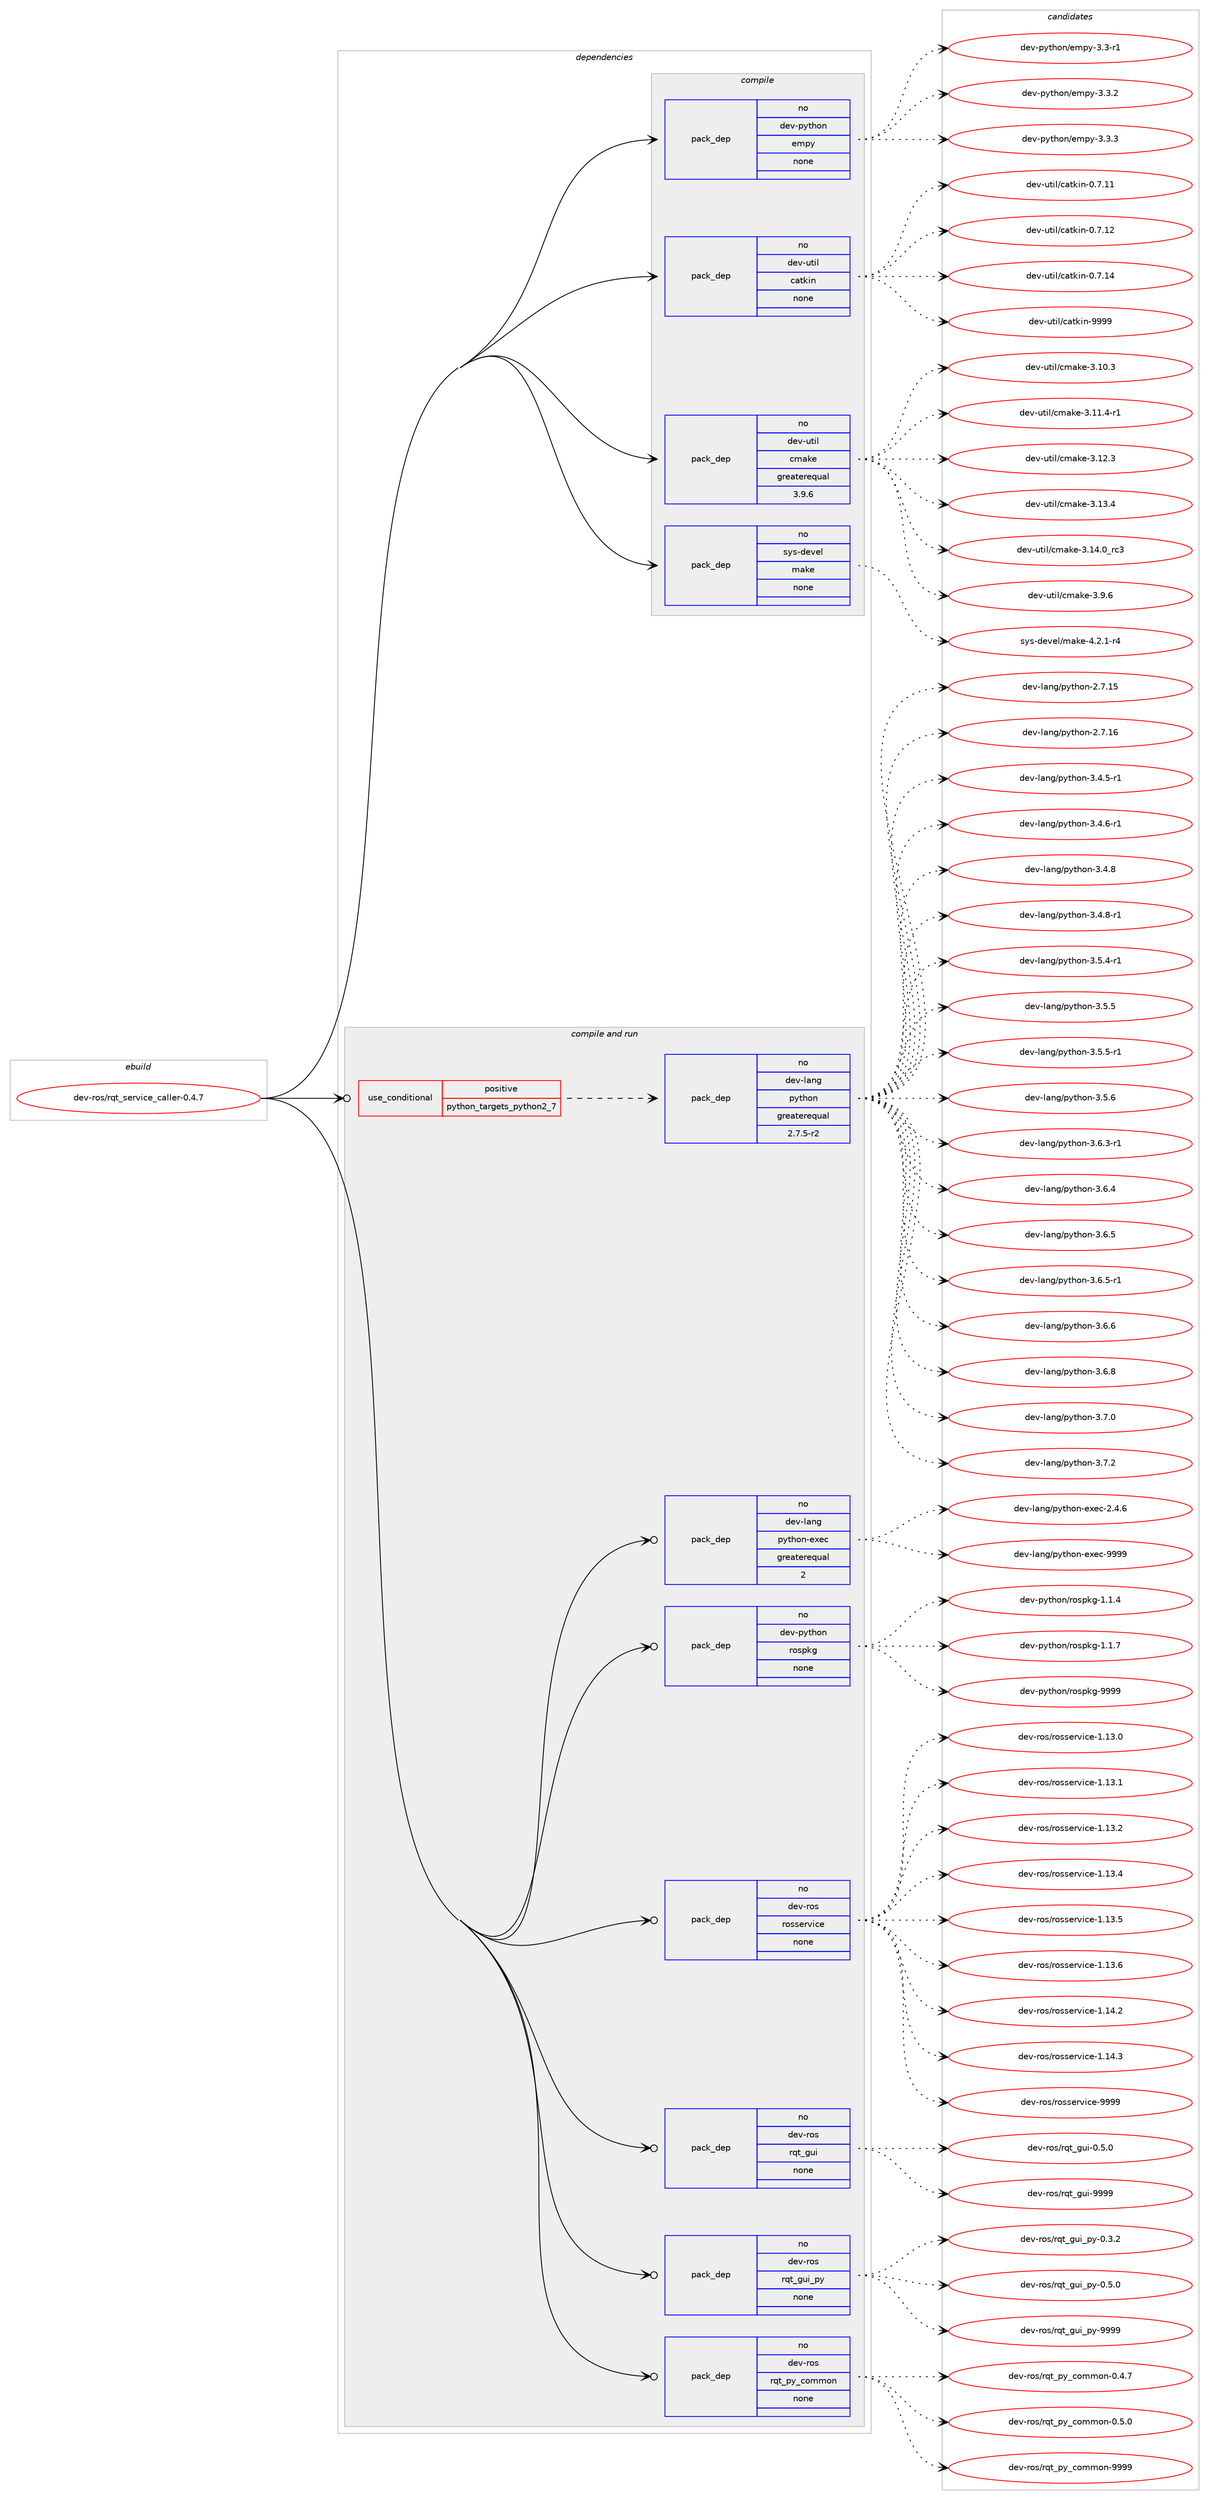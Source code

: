 digraph prolog {

# *************
# Graph options
# *************

newrank=true;
concentrate=true;
compound=true;
graph [rankdir=LR,fontname=Helvetica,fontsize=10,ranksep=1.5];#, ranksep=2.5, nodesep=0.2];
edge  [arrowhead=vee];
node  [fontname=Helvetica,fontsize=10];

# **********
# The ebuild
# **********

subgraph cluster_leftcol {
color=gray;
rank=same;
label=<<i>ebuild</i>>;
id [label="dev-ros/rqt_service_caller-0.4.7", color=red, width=4, href="../dev-ros/rqt_service_caller-0.4.7.svg"];
}

# ****************
# The dependencies
# ****************

subgraph cluster_midcol {
color=gray;
label=<<i>dependencies</i>>;
subgraph cluster_compile {
fillcolor="#eeeeee";
style=filled;
label=<<i>compile</i>>;
subgraph pack1056174 {
dependency1470115 [label=<<TABLE BORDER="0" CELLBORDER="1" CELLSPACING="0" CELLPADDING="4" WIDTH="220"><TR><TD ROWSPAN="6" CELLPADDING="30">pack_dep</TD></TR><TR><TD WIDTH="110">no</TD></TR><TR><TD>dev-python</TD></TR><TR><TD>empy</TD></TR><TR><TD>none</TD></TR><TR><TD></TD></TR></TABLE>>, shape=none, color=blue];
}
id:e -> dependency1470115:w [weight=20,style="solid",arrowhead="vee"];
subgraph pack1056175 {
dependency1470116 [label=<<TABLE BORDER="0" CELLBORDER="1" CELLSPACING="0" CELLPADDING="4" WIDTH="220"><TR><TD ROWSPAN="6" CELLPADDING="30">pack_dep</TD></TR><TR><TD WIDTH="110">no</TD></TR><TR><TD>dev-util</TD></TR><TR><TD>catkin</TD></TR><TR><TD>none</TD></TR><TR><TD></TD></TR></TABLE>>, shape=none, color=blue];
}
id:e -> dependency1470116:w [weight=20,style="solid",arrowhead="vee"];
subgraph pack1056176 {
dependency1470117 [label=<<TABLE BORDER="0" CELLBORDER="1" CELLSPACING="0" CELLPADDING="4" WIDTH="220"><TR><TD ROWSPAN="6" CELLPADDING="30">pack_dep</TD></TR><TR><TD WIDTH="110">no</TD></TR><TR><TD>dev-util</TD></TR><TR><TD>cmake</TD></TR><TR><TD>greaterequal</TD></TR><TR><TD>3.9.6</TD></TR></TABLE>>, shape=none, color=blue];
}
id:e -> dependency1470117:w [weight=20,style="solid",arrowhead="vee"];
subgraph pack1056177 {
dependency1470118 [label=<<TABLE BORDER="0" CELLBORDER="1" CELLSPACING="0" CELLPADDING="4" WIDTH="220"><TR><TD ROWSPAN="6" CELLPADDING="30">pack_dep</TD></TR><TR><TD WIDTH="110">no</TD></TR><TR><TD>sys-devel</TD></TR><TR><TD>make</TD></TR><TR><TD>none</TD></TR><TR><TD></TD></TR></TABLE>>, shape=none, color=blue];
}
id:e -> dependency1470118:w [weight=20,style="solid",arrowhead="vee"];
}
subgraph cluster_compileandrun {
fillcolor="#eeeeee";
style=filled;
label=<<i>compile and run</i>>;
subgraph cond390551 {
dependency1470119 [label=<<TABLE BORDER="0" CELLBORDER="1" CELLSPACING="0" CELLPADDING="4"><TR><TD ROWSPAN="3" CELLPADDING="10">use_conditional</TD></TR><TR><TD>positive</TD></TR><TR><TD>python_targets_python2_7</TD></TR></TABLE>>, shape=none, color=red];
subgraph pack1056178 {
dependency1470120 [label=<<TABLE BORDER="0" CELLBORDER="1" CELLSPACING="0" CELLPADDING="4" WIDTH="220"><TR><TD ROWSPAN="6" CELLPADDING="30">pack_dep</TD></TR><TR><TD WIDTH="110">no</TD></TR><TR><TD>dev-lang</TD></TR><TR><TD>python</TD></TR><TR><TD>greaterequal</TD></TR><TR><TD>2.7.5-r2</TD></TR></TABLE>>, shape=none, color=blue];
}
dependency1470119:e -> dependency1470120:w [weight=20,style="dashed",arrowhead="vee"];
}
id:e -> dependency1470119:w [weight=20,style="solid",arrowhead="odotvee"];
subgraph pack1056179 {
dependency1470121 [label=<<TABLE BORDER="0" CELLBORDER="1" CELLSPACING="0" CELLPADDING="4" WIDTH="220"><TR><TD ROWSPAN="6" CELLPADDING="30">pack_dep</TD></TR><TR><TD WIDTH="110">no</TD></TR><TR><TD>dev-lang</TD></TR><TR><TD>python-exec</TD></TR><TR><TD>greaterequal</TD></TR><TR><TD>2</TD></TR></TABLE>>, shape=none, color=blue];
}
id:e -> dependency1470121:w [weight=20,style="solid",arrowhead="odotvee"];
subgraph pack1056180 {
dependency1470122 [label=<<TABLE BORDER="0" CELLBORDER="1" CELLSPACING="0" CELLPADDING="4" WIDTH="220"><TR><TD ROWSPAN="6" CELLPADDING="30">pack_dep</TD></TR><TR><TD WIDTH="110">no</TD></TR><TR><TD>dev-python</TD></TR><TR><TD>rospkg</TD></TR><TR><TD>none</TD></TR><TR><TD></TD></TR></TABLE>>, shape=none, color=blue];
}
id:e -> dependency1470122:w [weight=20,style="solid",arrowhead="odotvee"];
subgraph pack1056181 {
dependency1470123 [label=<<TABLE BORDER="0" CELLBORDER="1" CELLSPACING="0" CELLPADDING="4" WIDTH="220"><TR><TD ROWSPAN="6" CELLPADDING="30">pack_dep</TD></TR><TR><TD WIDTH="110">no</TD></TR><TR><TD>dev-ros</TD></TR><TR><TD>rosservice</TD></TR><TR><TD>none</TD></TR><TR><TD></TD></TR></TABLE>>, shape=none, color=blue];
}
id:e -> dependency1470123:w [weight=20,style="solid",arrowhead="odotvee"];
subgraph pack1056182 {
dependency1470124 [label=<<TABLE BORDER="0" CELLBORDER="1" CELLSPACING="0" CELLPADDING="4" WIDTH="220"><TR><TD ROWSPAN="6" CELLPADDING="30">pack_dep</TD></TR><TR><TD WIDTH="110">no</TD></TR><TR><TD>dev-ros</TD></TR><TR><TD>rqt_gui</TD></TR><TR><TD>none</TD></TR><TR><TD></TD></TR></TABLE>>, shape=none, color=blue];
}
id:e -> dependency1470124:w [weight=20,style="solid",arrowhead="odotvee"];
subgraph pack1056183 {
dependency1470125 [label=<<TABLE BORDER="0" CELLBORDER="1" CELLSPACING="0" CELLPADDING="4" WIDTH="220"><TR><TD ROWSPAN="6" CELLPADDING="30">pack_dep</TD></TR><TR><TD WIDTH="110">no</TD></TR><TR><TD>dev-ros</TD></TR><TR><TD>rqt_gui_py</TD></TR><TR><TD>none</TD></TR><TR><TD></TD></TR></TABLE>>, shape=none, color=blue];
}
id:e -> dependency1470125:w [weight=20,style="solid",arrowhead="odotvee"];
subgraph pack1056184 {
dependency1470126 [label=<<TABLE BORDER="0" CELLBORDER="1" CELLSPACING="0" CELLPADDING="4" WIDTH="220"><TR><TD ROWSPAN="6" CELLPADDING="30">pack_dep</TD></TR><TR><TD WIDTH="110">no</TD></TR><TR><TD>dev-ros</TD></TR><TR><TD>rqt_py_common</TD></TR><TR><TD>none</TD></TR><TR><TD></TD></TR></TABLE>>, shape=none, color=blue];
}
id:e -> dependency1470126:w [weight=20,style="solid",arrowhead="odotvee"];
}
subgraph cluster_run {
fillcolor="#eeeeee";
style=filled;
label=<<i>run</i>>;
}
}

# **************
# The candidates
# **************

subgraph cluster_choices {
rank=same;
color=gray;
label=<<i>candidates</i>>;

subgraph choice1056174 {
color=black;
nodesep=1;
choice1001011184511212111610411111047101109112121455146514511449 [label="dev-python/empy-3.3-r1", color=red, width=4,href="../dev-python/empy-3.3-r1.svg"];
choice1001011184511212111610411111047101109112121455146514650 [label="dev-python/empy-3.3.2", color=red, width=4,href="../dev-python/empy-3.3.2.svg"];
choice1001011184511212111610411111047101109112121455146514651 [label="dev-python/empy-3.3.3", color=red, width=4,href="../dev-python/empy-3.3.3.svg"];
dependency1470115:e -> choice1001011184511212111610411111047101109112121455146514511449:w [style=dotted,weight="100"];
dependency1470115:e -> choice1001011184511212111610411111047101109112121455146514650:w [style=dotted,weight="100"];
dependency1470115:e -> choice1001011184511212111610411111047101109112121455146514651:w [style=dotted,weight="100"];
}
subgraph choice1056175 {
color=black;
nodesep=1;
choice1001011184511711610510847999711610710511045484655464949 [label="dev-util/catkin-0.7.11", color=red, width=4,href="../dev-util/catkin-0.7.11.svg"];
choice1001011184511711610510847999711610710511045484655464950 [label="dev-util/catkin-0.7.12", color=red, width=4,href="../dev-util/catkin-0.7.12.svg"];
choice1001011184511711610510847999711610710511045484655464952 [label="dev-util/catkin-0.7.14", color=red, width=4,href="../dev-util/catkin-0.7.14.svg"];
choice100101118451171161051084799971161071051104557575757 [label="dev-util/catkin-9999", color=red, width=4,href="../dev-util/catkin-9999.svg"];
dependency1470116:e -> choice1001011184511711610510847999711610710511045484655464949:w [style=dotted,weight="100"];
dependency1470116:e -> choice1001011184511711610510847999711610710511045484655464950:w [style=dotted,weight="100"];
dependency1470116:e -> choice1001011184511711610510847999711610710511045484655464952:w [style=dotted,weight="100"];
dependency1470116:e -> choice100101118451171161051084799971161071051104557575757:w [style=dotted,weight="100"];
}
subgraph choice1056176 {
color=black;
nodesep=1;
choice1001011184511711610510847991099710710145514649484651 [label="dev-util/cmake-3.10.3", color=red, width=4,href="../dev-util/cmake-3.10.3.svg"];
choice10010111845117116105108479910997107101455146494946524511449 [label="dev-util/cmake-3.11.4-r1", color=red, width=4,href="../dev-util/cmake-3.11.4-r1.svg"];
choice1001011184511711610510847991099710710145514649504651 [label="dev-util/cmake-3.12.3", color=red, width=4,href="../dev-util/cmake-3.12.3.svg"];
choice1001011184511711610510847991099710710145514649514652 [label="dev-util/cmake-3.13.4", color=red, width=4,href="../dev-util/cmake-3.13.4.svg"];
choice1001011184511711610510847991099710710145514649524648951149951 [label="dev-util/cmake-3.14.0_rc3", color=red, width=4,href="../dev-util/cmake-3.14.0_rc3.svg"];
choice10010111845117116105108479910997107101455146574654 [label="dev-util/cmake-3.9.6", color=red, width=4,href="../dev-util/cmake-3.9.6.svg"];
dependency1470117:e -> choice1001011184511711610510847991099710710145514649484651:w [style=dotted,weight="100"];
dependency1470117:e -> choice10010111845117116105108479910997107101455146494946524511449:w [style=dotted,weight="100"];
dependency1470117:e -> choice1001011184511711610510847991099710710145514649504651:w [style=dotted,weight="100"];
dependency1470117:e -> choice1001011184511711610510847991099710710145514649514652:w [style=dotted,weight="100"];
dependency1470117:e -> choice1001011184511711610510847991099710710145514649524648951149951:w [style=dotted,weight="100"];
dependency1470117:e -> choice10010111845117116105108479910997107101455146574654:w [style=dotted,weight="100"];
}
subgraph choice1056177 {
color=black;
nodesep=1;
choice1151211154510010111810110847109971071014552465046494511452 [label="sys-devel/make-4.2.1-r4", color=red, width=4,href="../sys-devel/make-4.2.1-r4.svg"];
dependency1470118:e -> choice1151211154510010111810110847109971071014552465046494511452:w [style=dotted,weight="100"];
}
subgraph choice1056178 {
color=black;
nodesep=1;
choice10010111845108971101034711212111610411111045504655464953 [label="dev-lang/python-2.7.15", color=red, width=4,href="../dev-lang/python-2.7.15.svg"];
choice10010111845108971101034711212111610411111045504655464954 [label="dev-lang/python-2.7.16", color=red, width=4,href="../dev-lang/python-2.7.16.svg"];
choice1001011184510897110103471121211161041111104551465246534511449 [label="dev-lang/python-3.4.5-r1", color=red, width=4,href="../dev-lang/python-3.4.5-r1.svg"];
choice1001011184510897110103471121211161041111104551465246544511449 [label="dev-lang/python-3.4.6-r1", color=red, width=4,href="../dev-lang/python-3.4.6-r1.svg"];
choice100101118451089711010347112121116104111110455146524656 [label="dev-lang/python-3.4.8", color=red, width=4,href="../dev-lang/python-3.4.8.svg"];
choice1001011184510897110103471121211161041111104551465246564511449 [label="dev-lang/python-3.4.8-r1", color=red, width=4,href="../dev-lang/python-3.4.8-r1.svg"];
choice1001011184510897110103471121211161041111104551465346524511449 [label="dev-lang/python-3.5.4-r1", color=red, width=4,href="../dev-lang/python-3.5.4-r1.svg"];
choice100101118451089711010347112121116104111110455146534653 [label="dev-lang/python-3.5.5", color=red, width=4,href="../dev-lang/python-3.5.5.svg"];
choice1001011184510897110103471121211161041111104551465346534511449 [label="dev-lang/python-3.5.5-r1", color=red, width=4,href="../dev-lang/python-3.5.5-r1.svg"];
choice100101118451089711010347112121116104111110455146534654 [label="dev-lang/python-3.5.6", color=red, width=4,href="../dev-lang/python-3.5.6.svg"];
choice1001011184510897110103471121211161041111104551465446514511449 [label="dev-lang/python-3.6.3-r1", color=red, width=4,href="../dev-lang/python-3.6.3-r1.svg"];
choice100101118451089711010347112121116104111110455146544652 [label="dev-lang/python-3.6.4", color=red, width=4,href="../dev-lang/python-3.6.4.svg"];
choice100101118451089711010347112121116104111110455146544653 [label="dev-lang/python-3.6.5", color=red, width=4,href="../dev-lang/python-3.6.5.svg"];
choice1001011184510897110103471121211161041111104551465446534511449 [label="dev-lang/python-3.6.5-r1", color=red, width=4,href="../dev-lang/python-3.6.5-r1.svg"];
choice100101118451089711010347112121116104111110455146544654 [label="dev-lang/python-3.6.6", color=red, width=4,href="../dev-lang/python-3.6.6.svg"];
choice100101118451089711010347112121116104111110455146544656 [label="dev-lang/python-3.6.8", color=red, width=4,href="../dev-lang/python-3.6.8.svg"];
choice100101118451089711010347112121116104111110455146554648 [label="dev-lang/python-3.7.0", color=red, width=4,href="../dev-lang/python-3.7.0.svg"];
choice100101118451089711010347112121116104111110455146554650 [label="dev-lang/python-3.7.2", color=red, width=4,href="../dev-lang/python-3.7.2.svg"];
dependency1470120:e -> choice10010111845108971101034711212111610411111045504655464953:w [style=dotted,weight="100"];
dependency1470120:e -> choice10010111845108971101034711212111610411111045504655464954:w [style=dotted,weight="100"];
dependency1470120:e -> choice1001011184510897110103471121211161041111104551465246534511449:w [style=dotted,weight="100"];
dependency1470120:e -> choice1001011184510897110103471121211161041111104551465246544511449:w [style=dotted,weight="100"];
dependency1470120:e -> choice100101118451089711010347112121116104111110455146524656:w [style=dotted,weight="100"];
dependency1470120:e -> choice1001011184510897110103471121211161041111104551465246564511449:w [style=dotted,weight="100"];
dependency1470120:e -> choice1001011184510897110103471121211161041111104551465346524511449:w [style=dotted,weight="100"];
dependency1470120:e -> choice100101118451089711010347112121116104111110455146534653:w [style=dotted,weight="100"];
dependency1470120:e -> choice1001011184510897110103471121211161041111104551465346534511449:w [style=dotted,weight="100"];
dependency1470120:e -> choice100101118451089711010347112121116104111110455146534654:w [style=dotted,weight="100"];
dependency1470120:e -> choice1001011184510897110103471121211161041111104551465446514511449:w [style=dotted,weight="100"];
dependency1470120:e -> choice100101118451089711010347112121116104111110455146544652:w [style=dotted,weight="100"];
dependency1470120:e -> choice100101118451089711010347112121116104111110455146544653:w [style=dotted,weight="100"];
dependency1470120:e -> choice1001011184510897110103471121211161041111104551465446534511449:w [style=dotted,weight="100"];
dependency1470120:e -> choice100101118451089711010347112121116104111110455146544654:w [style=dotted,weight="100"];
dependency1470120:e -> choice100101118451089711010347112121116104111110455146544656:w [style=dotted,weight="100"];
dependency1470120:e -> choice100101118451089711010347112121116104111110455146554648:w [style=dotted,weight="100"];
dependency1470120:e -> choice100101118451089711010347112121116104111110455146554650:w [style=dotted,weight="100"];
}
subgraph choice1056179 {
color=black;
nodesep=1;
choice1001011184510897110103471121211161041111104510112010199455046524654 [label="dev-lang/python-exec-2.4.6", color=red, width=4,href="../dev-lang/python-exec-2.4.6.svg"];
choice10010111845108971101034711212111610411111045101120101994557575757 [label="dev-lang/python-exec-9999", color=red, width=4,href="../dev-lang/python-exec-9999.svg"];
dependency1470121:e -> choice1001011184510897110103471121211161041111104510112010199455046524654:w [style=dotted,weight="100"];
dependency1470121:e -> choice10010111845108971101034711212111610411111045101120101994557575757:w [style=dotted,weight="100"];
}
subgraph choice1056180 {
color=black;
nodesep=1;
choice1001011184511212111610411111047114111115112107103454946494652 [label="dev-python/rospkg-1.1.4", color=red, width=4,href="../dev-python/rospkg-1.1.4.svg"];
choice1001011184511212111610411111047114111115112107103454946494655 [label="dev-python/rospkg-1.1.7", color=red, width=4,href="../dev-python/rospkg-1.1.7.svg"];
choice10010111845112121116104111110471141111151121071034557575757 [label="dev-python/rospkg-9999", color=red, width=4,href="../dev-python/rospkg-9999.svg"];
dependency1470122:e -> choice1001011184511212111610411111047114111115112107103454946494652:w [style=dotted,weight="100"];
dependency1470122:e -> choice1001011184511212111610411111047114111115112107103454946494655:w [style=dotted,weight="100"];
dependency1470122:e -> choice10010111845112121116104111110471141111151121071034557575757:w [style=dotted,weight="100"];
}
subgraph choice1056181 {
color=black;
nodesep=1;
choice10010111845114111115471141111151151011141181059910145494649514648 [label="dev-ros/rosservice-1.13.0", color=red, width=4,href="../dev-ros/rosservice-1.13.0.svg"];
choice10010111845114111115471141111151151011141181059910145494649514649 [label="dev-ros/rosservice-1.13.1", color=red, width=4,href="../dev-ros/rosservice-1.13.1.svg"];
choice10010111845114111115471141111151151011141181059910145494649514650 [label="dev-ros/rosservice-1.13.2", color=red, width=4,href="../dev-ros/rosservice-1.13.2.svg"];
choice10010111845114111115471141111151151011141181059910145494649514652 [label="dev-ros/rosservice-1.13.4", color=red, width=4,href="../dev-ros/rosservice-1.13.4.svg"];
choice10010111845114111115471141111151151011141181059910145494649514653 [label="dev-ros/rosservice-1.13.5", color=red, width=4,href="../dev-ros/rosservice-1.13.5.svg"];
choice10010111845114111115471141111151151011141181059910145494649514654 [label="dev-ros/rosservice-1.13.6", color=red, width=4,href="../dev-ros/rosservice-1.13.6.svg"];
choice10010111845114111115471141111151151011141181059910145494649524650 [label="dev-ros/rosservice-1.14.2", color=red, width=4,href="../dev-ros/rosservice-1.14.2.svg"];
choice10010111845114111115471141111151151011141181059910145494649524651 [label="dev-ros/rosservice-1.14.3", color=red, width=4,href="../dev-ros/rosservice-1.14.3.svg"];
choice1001011184511411111547114111115115101114118105991014557575757 [label="dev-ros/rosservice-9999", color=red, width=4,href="../dev-ros/rosservice-9999.svg"];
dependency1470123:e -> choice10010111845114111115471141111151151011141181059910145494649514648:w [style=dotted,weight="100"];
dependency1470123:e -> choice10010111845114111115471141111151151011141181059910145494649514649:w [style=dotted,weight="100"];
dependency1470123:e -> choice10010111845114111115471141111151151011141181059910145494649514650:w [style=dotted,weight="100"];
dependency1470123:e -> choice10010111845114111115471141111151151011141181059910145494649514652:w [style=dotted,weight="100"];
dependency1470123:e -> choice10010111845114111115471141111151151011141181059910145494649514653:w [style=dotted,weight="100"];
dependency1470123:e -> choice10010111845114111115471141111151151011141181059910145494649514654:w [style=dotted,weight="100"];
dependency1470123:e -> choice10010111845114111115471141111151151011141181059910145494649524650:w [style=dotted,weight="100"];
dependency1470123:e -> choice10010111845114111115471141111151151011141181059910145494649524651:w [style=dotted,weight="100"];
dependency1470123:e -> choice1001011184511411111547114111115115101114118105991014557575757:w [style=dotted,weight="100"];
}
subgraph choice1056182 {
color=black;
nodesep=1;
choice100101118451141111154711411311695103117105454846534648 [label="dev-ros/rqt_gui-0.5.0", color=red, width=4,href="../dev-ros/rqt_gui-0.5.0.svg"];
choice1001011184511411111547114113116951031171054557575757 [label="dev-ros/rqt_gui-9999", color=red, width=4,href="../dev-ros/rqt_gui-9999.svg"];
dependency1470124:e -> choice100101118451141111154711411311695103117105454846534648:w [style=dotted,weight="100"];
dependency1470124:e -> choice1001011184511411111547114113116951031171054557575757:w [style=dotted,weight="100"];
}
subgraph choice1056183 {
color=black;
nodesep=1;
choice10010111845114111115471141131169510311710595112121454846514650 [label="dev-ros/rqt_gui_py-0.3.2", color=red, width=4,href="../dev-ros/rqt_gui_py-0.3.2.svg"];
choice10010111845114111115471141131169510311710595112121454846534648 [label="dev-ros/rqt_gui_py-0.5.0", color=red, width=4,href="../dev-ros/rqt_gui_py-0.5.0.svg"];
choice100101118451141111154711411311695103117105951121214557575757 [label="dev-ros/rqt_gui_py-9999", color=red, width=4,href="../dev-ros/rqt_gui_py-9999.svg"];
dependency1470125:e -> choice10010111845114111115471141131169510311710595112121454846514650:w [style=dotted,weight="100"];
dependency1470125:e -> choice10010111845114111115471141131169510311710595112121454846534648:w [style=dotted,weight="100"];
dependency1470125:e -> choice100101118451141111154711411311695103117105951121214557575757:w [style=dotted,weight="100"];
}
subgraph choice1056184 {
color=black;
nodesep=1;
choice1001011184511411111547114113116951121219599111109109111110454846524655 [label="dev-ros/rqt_py_common-0.4.7", color=red, width=4,href="../dev-ros/rqt_py_common-0.4.7.svg"];
choice1001011184511411111547114113116951121219599111109109111110454846534648 [label="dev-ros/rqt_py_common-0.5.0", color=red, width=4,href="../dev-ros/rqt_py_common-0.5.0.svg"];
choice10010111845114111115471141131169511212195991111091091111104557575757 [label="dev-ros/rqt_py_common-9999", color=red, width=4,href="../dev-ros/rqt_py_common-9999.svg"];
dependency1470126:e -> choice1001011184511411111547114113116951121219599111109109111110454846524655:w [style=dotted,weight="100"];
dependency1470126:e -> choice1001011184511411111547114113116951121219599111109109111110454846534648:w [style=dotted,weight="100"];
dependency1470126:e -> choice10010111845114111115471141131169511212195991111091091111104557575757:w [style=dotted,weight="100"];
}
}

}
